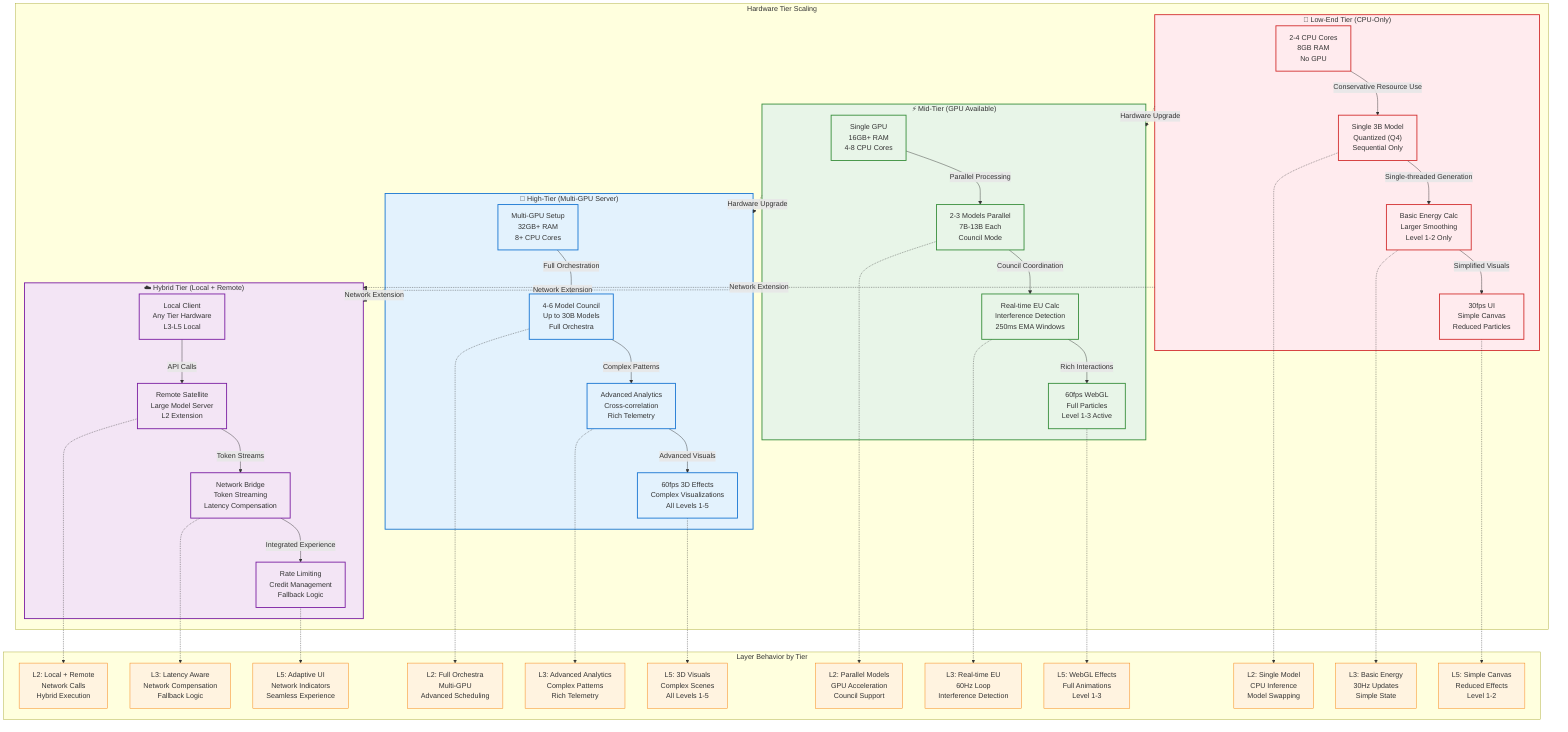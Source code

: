 graph TD
    subgraph "Hardware Tier Scaling"
        direction TB
        
        subgraph LOW["🔋 Low-End Tier (CPU-Only)"]
            LOW_CPU["2-4 CPU Cores<br/>8GB RAM<br/>No GPU"]
            LOW_MODEL["Single 3B Model<br/>Quantized (Q4)<br/>Sequential Only"]
            LOW_UI["30fps UI<br/>Simple Canvas<br/>Reduced Particles"]
            LOW_ENERGY["Basic Energy Calc<br/>Larger Smoothing<br/>Level 1-2 Only"]
        end
        
        subgraph MID["⚡ Mid-Tier (GPU Available)"]
            MID_GPU["Single GPU<br/>16GB+ RAM<br/>4-8 CPU Cores"]
            MID_MODEL["2-3 Models Parallel<br/>7B-13B Each<br/>Council Mode"]
            MID_UI["60fps WebGL<br/>Full Particles<br/>Level 1-3 Active"]
            MID_ENERGY["Real-time EU Calc<br/>Interference Detection<br/>250ms EMA Windows"]
        end
        
        subgraph HIGH["🚀 High-Tier (Multi-GPU Server)"]
            HIGH_GPU["Multi-GPU Setup<br/>32GB+ RAM<br/>8+ CPU Cores"]
            HIGH_MODEL["4-6 Model Council<br/>Up to 30B Models<br/>Full Orchestra"]
            HIGH_UI["60fps 3D Effects<br/>Complex Visualizations<br/>All Levels 1-5"]
            HIGH_ENERGY["Advanced Analytics<br/>Cross-correlation<br/>Rich Telemetry"]
        end
        
        subgraph HYBRID["☁️ Hybrid Tier (Local + Remote)"]
            HYBRID_LOCAL["Local Client<br/>Any Tier Hardware<br/>L3-L5 Local"]
            HYBRID_REMOTE["Remote Satellite<br/>Large Model Server<br/>L2 Extension"]
            HYBRID_NET["Network Bridge<br/>Token Streaming<br/>Latency Compensation"]
            HYBRID_POLICY["Rate Limiting<br/>Credit Management<br/>Fallback Logic"]
        end
    end
    
    %% Performance Characteristics
    LOW_CPU -->|"Conservative Resource Use"| LOW_MODEL
    LOW_MODEL -->|"Single-threaded Generation"| LOW_ENERGY
    LOW_ENERGY -->|"Simplified Visuals"| LOW_UI
    
    MID_GPU -->|"Parallel Processing"| MID_MODEL
    MID_MODEL -->|"Council Coordination"| MID_ENERGY
    MID_ENERGY -->|"Rich Interactions"| MID_UI
    
    HIGH_GPU -->|"Full Orchestration"| HIGH_MODEL
    HIGH_MODEL -->|"Complex Patterns"| HIGH_ENERGY
    HIGH_ENERGY -->|"Advanced Visuals"| HIGH_UI
    
    HYBRID_LOCAL -->|"API Calls"| HYBRID_REMOTE
    HYBRID_REMOTE -->|"Token Streams"| HYBRID_NET
    HYBRID_NET -->|"Integrated Experience"| HYBRID_POLICY
    
    %% Scaling Relationships
    LOW -.->|"Hardware Upgrade"| MID
    MID -.->|"Hardware Upgrade"| HIGH
    LOW -.->|"Network Extension"| HYBRID
    MID -.->|"Network Extension"| HYBRID
    HIGH -.->|"Network Extension"| HYBRID
    
    %% Layer Adaptations
    subgraph "Layer Behavior by Tier"
        direction LR
        
        L2_LOW["L2: Single Model<br/>CPU Inference<br/>Model Swapping"]
        L2_MID["L2: Parallel Models<br/>GPU Acceleration<br/>Council Support"]
        L2_HIGH["L2: Full Orchestra<br/>Multi-GPU<br/>Advanced Scheduling"]
        L2_HYBRID["L2: Local + Remote<br/>Network Calls<br/>Hybrid Execution"]
        
        L3_LOW["L3: Basic Energy<br/>30Hz Updates<br/>Simple State"]
        L3_MID["L3: Real-time EU<br/>60Hz Loop<br/>Interference Detection"]
        L3_HIGH["L3: Advanced Analytics<br/>Complex Patterns<br/>Rich Telemetry"]
        L3_HYBRID["L3: Latency Aware<br/>Network Compensation<br/>Fallback Logic"]
        
        L5_LOW["L5: Simple Canvas<br/>Reduced Effects<br/>Level 1-2"]
        L5_MID["L5: WebGL Effects<br/>Full Animations<br/>Level 1-3"]
        L5_HIGH["L5: 3D Visuals<br/>Complex Scenes<br/>All Levels 1-5"]
        L5_HYBRID["L5: Adaptive UI<br/>Network Indicators<br/>Seamless Experience"]
    end
    
    %% Tier Connections to Layer Behaviors
    LOW_MODEL -.-> L2_LOW
    LOW_ENERGY -.-> L3_LOW
    LOW_UI -.-> L5_LOW
    
    MID_MODEL -.-> L2_MID
    MID_ENERGY -.-> L3_MID
    MID_UI -.-> L5_MID
    
    HIGH_MODEL -.-> L2_HIGH
    HIGH_ENERGY -.-> L3_HIGH
    HIGH_UI -.-> L5_HIGH
    
    HYBRID_REMOTE -.-> L2_HYBRID
    HYBRID_NET -.-> L3_HYBRID
    HYBRID_POLICY -.-> L5_HYBRID
    
    %% Color Coding
    classDef lowTier fill:#ffebee,stroke:#d32f2f,stroke-width:2px
    classDef midTier fill:#e8f5e8,stroke:#388e3c,stroke-width:2px
    classDef highTier fill:#e3f2fd,stroke:#1976d2,stroke-width:2px
    classDef hybridTier fill:#f3e5f5,stroke:#7b1fa2,stroke-width:2px
    classDef layerAdapt fill:#fff3e0,stroke:#f57c00,stroke-width:1px
    
    class LOW,LOW_CPU,LOW_MODEL,LOW_UI,LOW_ENERGY lowTier
    class MID,MID_GPU,MID_MODEL,MID_UI,MID_ENERGY midTier
    class HIGH,HIGH_GPU,HIGH_MODEL,HIGH_UI,HIGH_ENERGY highTier
    class HYBRID,HYBRID_LOCAL,HYBRID_REMOTE,HYBRID_NET,HYBRID_POLICY hybridTier
    class L2_LOW,L2_MID,L2_HIGH,L2_HYBRID,L3_LOW,L3_MID,L3_HIGH,L3_HYBRID,L5_LOW,L5_MID,L5_HIGH,L5_HYBRID layerAdapt